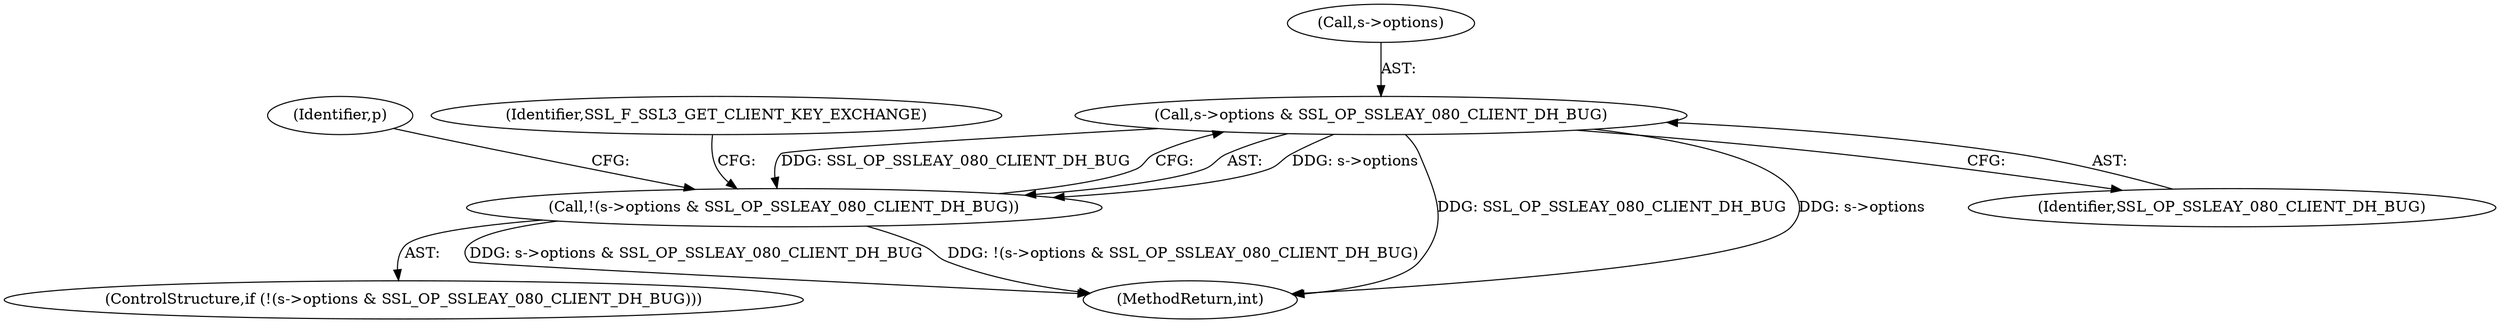 digraph "0_openssl_3c66a669dfc7b3792f7af0758ea26fe8502ce70c@pointer" {
"1000563" [label="(Call,s->options & SSL_OP_SSLEAY_080_CLIENT_DH_BUG)"];
"1000562" [label="(Call,!(s->options & SSL_OP_SSLEAY_080_CLIENT_DH_BUG))"];
"1000576" [label="(Identifier,p)"];
"1000564" [label="(Call,s->options)"];
"1000562" [label="(Call,!(s->options & SSL_OP_SSLEAY_080_CLIENT_DH_BUG))"];
"1000563" [label="(Call,s->options & SSL_OP_SSLEAY_080_CLIENT_DH_BUG)"];
"1002162" [label="(MethodReturn,int)"];
"1000570" [label="(Identifier,SSL_F_SSL3_GET_CLIENT_KEY_EXCHANGE)"];
"1000567" [label="(Identifier,SSL_OP_SSLEAY_080_CLIENT_DH_BUG)"];
"1000561" [label="(ControlStructure,if (!(s->options & SSL_OP_SSLEAY_080_CLIENT_DH_BUG)))"];
"1000563" -> "1000562"  [label="AST: "];
"1000563" -> "1000567"  [label="CFG: "];
"1000564" -> "1000563"  [label="AST: "];
"1000567" -> "1000563"  [label="AST: "];
"1000562" -> "1000563"  [label="CFG: "];
"1000563" -> "1002162"  [label="DDG: SSL_OP_SSLEAY_080_CLIENT_DH_BUG"];
"1000563" -> "1002162"  [label="DDG: s->options"];
"1000563" -> "1000562"  [label="DDG: s->options"];
"1000563" -> "1000562"  [label="DDG: SSL_OP_SSLEAY_080_CLIENT_DH_BUG"];
"1000562" -> "1000561"  [label="AST: "];
"1000570" -> "1000562"  [label="CFG: "];
"1000576" -> "1000562"  [label="CFG: "];
"1000562" -> "1002162"  [label="DDG: s->options & SSL_OP_SSLEAY_080_CLIENT_DH_BUG"];
"1000562" -> "1002162"  [label="DDG: !(s->options & SSL_OP_SSLEAY_080_CLIENT_DH_BUG)"];
}
